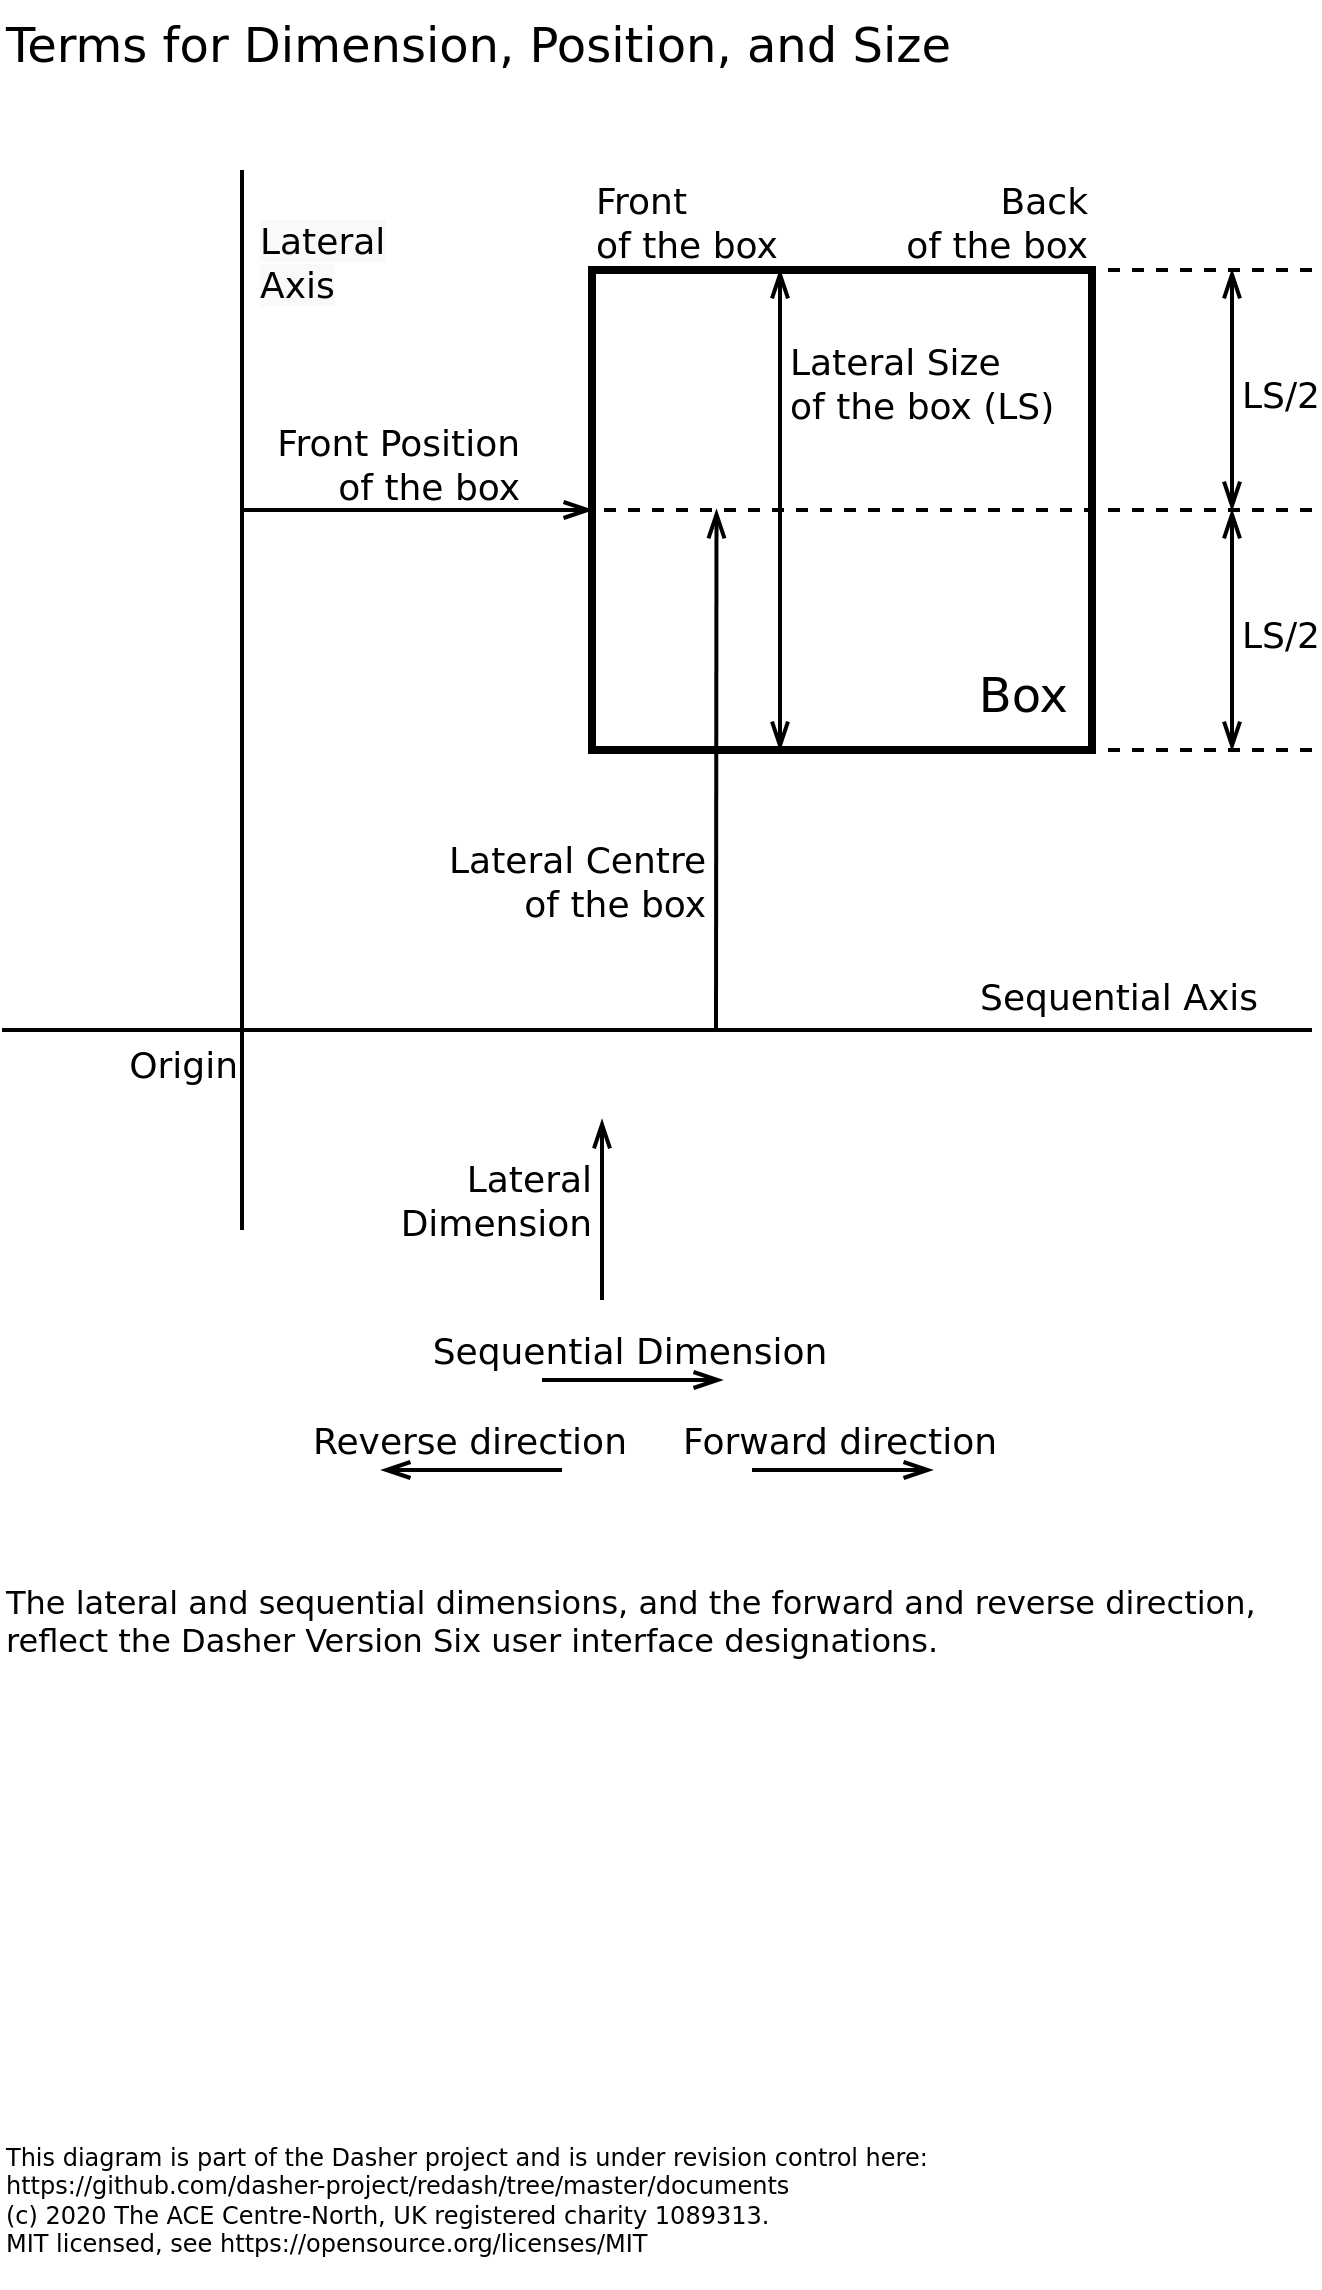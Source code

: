 <mxfile version="13.5.7" type="device"><diagram id="g4gpGZHWIscyPKEU3mQu" name="Page-1"><mxGraphModel dx="1296" dy="1176" grid="1" gridSize="10" guides="1" tooltips="1" connect="1" arrows="1" fold="1" page="1" pageScale="1" pageWidth="827" pageHeight="1169" math="0" shadow="0"><root><mxCell id="0"/><mxCell id="1" parent="0"/><mxCell id="L3-kGB9mgJet8HXjzUh9-1" value="Box" style="rounded=0;shadow=0;comic=0;labelBackgroundColor=none;strokeColor=#000000;strokeWidth=4;fillColor=none;fontFamily=DejaVu Sans;fontSize=24;fontColor=#000000;align=right;arcSize=20;spacingTop=10;spacingLeft=10;spacing=2;spacingBottom=10;spacingRight=10;points=[[0.2, 0], [0.4, 0], [0.6, 0], [0.8, 0], [0.5,1]];whiteSpace=wrap;verticalAlign=bottom;" parent="1" vertex="1"><mxGeometry x="335" y="160" width="250" height="240" as="geometry"/></mxCell><mxCell id="ACXhhaMDTXynWgi84yWd-6" value="&lt;span style=&quot;color: rgb(0 , 0 , 0) ; font-family: &amp;quot;dejavu sans&amp;quot; ; font-size: 18px ; font-style: normal ; font-weight: 400 ; letter-spacing: normal ; text-indent: 0px ; text-transform: none ; word-spacing: 0px ; background-color: rgb(248 , 249 , 250) ; display: inline ; float: none&quot;&gt;Lateral&lt;br&gt;Axis&lt;/span&gt;" style="endArrow=none;html=1;fontSize=18;strokeWidth=2;endFill=0;endSize=10;labelBackgroundColor=none;spacingTop=0;align=left;rounded=0;elbow=vertical;fontFamily=DejaVu Sans;startArrow=none;startFill=0;strokeColor=#000000;spacing=9;verticalAlign=top;" parent="1" edge="1"><mxGeometry x="-0.962" width="50" height="50" relative="1" as="geometry"><mxPoint x="160" y="110" as="sourcePoint"/><mxPoint x="160" y="640" as="targetPoint"/><mxPoint y="1" as="offset"/></mxGeometry></mxCell><mxCell id="ACXhhaMDTXynWgi84yWd-8" value="Sequential Axis" style="endArrow=none;html=1;fontSize=18;strokeWidth=2;endFill=0;endSize=10;labelBackgroundColor=none;spacingTop=0;align=right;rounded=0;elbow=vertical;fontFamily=DejaVu Sans;startArrow=none;startFill=0;verticalAlign=bottom;spacing=5;" parent="1" edge="1"><mxGeometry x="-0.928" width="50" height="50" relative="1" as="geometry"><mxPoint x="695" y="540" as="sourcePoint"/><mxPoint x="40" y="540" as="targetPoint"/><mxPoint as="offset"/></mxGeometry></mxCell><mxCell id="ACXhhaMDTXynWgi84yWd-3" value="Origin" style="rounded=0;shadow=0;comic=0;labelBackgroundColor=none;strokeWidth=2;fillColor=none;fontFamily=DejaVu Sans;fontSize=18;fontColor=#000000;align=right;arcSize=20;spacingTop=0;spacingLeft=0;spacing=2;spacingBottom=0;spacingRight=0;points=[[0.2, 0], [0.4, 0], [0.6, 0], [0.8, 0], [0.5,1]];strokeColor=none;verticalAlign=top;" parent="1" vertex="1"><mxGeometry x="60" y="540" width="100" height="30" as="geometry"/></mxCell><mxCell id="ACXhhaMDTXynWgi84yWd-9" value="" style="endArrow=none;html=1;fontSize=18;strokeWidth=2;endFill=0;endSize=10;labelBackgroundColor=none;spacingTop=-55;align=left;rounded=0;elbow=vertical;fontFamily=DejaVu Sans;startArrow=none;startFill=0;dashed=1;" parent="1" edge="1"><mxGeometry width="50" height="50" relative="1" as="geometry"><mxPoint x="695" y="160" as="sourcePoint"/><mxPoint x="585" y="160" as="targetPoint"/></mxGeometry></mxCell><mxCell id="ACXhhaMDTXynWgi84yWd-10" value="" style="endArrow=none;html=1;fontSize=18;strokeWidth=2;endFill=0;endSize=10;labelBackgroundColor=none;spacingTop=-55;align=left;rounded=0;elbow=vertical;fontFamily=DejaVu Sans;startArrow=none;startFill=0;dashed=1;" parent="1" edge="1"><mxGeometry width="50" height="50" relative="1" as="geometry"><mxPoint x="695" y="280" as="sourcePoint"/><mxPoint x="335" y="280" as="targetPoint"/></mxGeometry></mxCell><mxCell id="ACXhhaMDTXynWgi84yWd-11" value="Lateral&#10;Dimension" style="endArrow=openThin;fontSize=18;strokeWidth=2;endFill=0;endSize=10;labelBackgroundColor=none;spacingTop=0;align=right;rounded=0;elbow=vertical;fontFamily=DejaVu Sans;startArrow=none;startFill=0;startSize=10;verticalAlign=middle;spacing=5;" parent="1" edge="1"><mxGeometry x="0.111" width="50" height="50" relative="1" as="geometry"><mxPoint x="340" y="675" as="sourcePoint"/><mxPoint x="340" y="585" as="targetPoint"/><mxPoint y="-1" as="offset"/></mxGeometry></mxCell><mxCell id="ACXhhaMDTXynWgi84yWd-12" value="Lateral Size&#10;of the box (LS)" style="endArrow=openThin;fontSize=18;strokeWidth=2;endFill=0;endSize=10;labelBackgroundColor=none;spacingTop=0;align=left;rounded=0;elbow=vertical;fontFamily=DejaVu Sans;startArrow=openThin;startFill=0;startSize=10;verticalAlign=bottom;spacing=5;" parent="1" edge="1"><mxGeometry x="0.304" width="50" height="50" relative="1" as="geometry"><mxPoint x="429" y="400" as="sourcePoint"/><mxPoint x="429" y="160" as="targetPoint"/><mxPoint y="-1" as="offset"/></mxGeometry></mxCell><mxCell id="ACXhhaMDTXynWgi84yWd-14" value="Terms for Dimension, Position, and Size" style="rounded=0;shadow=0;comic=0;labelBackgroundColor=none;strokeWidth=2;fillColor=none;fontFamily=DejaVu Sans;fontSize=24;fontColor=#000000;align=left;arcSize=20;spacingTop=0;spacingLeft=0;spacing=2;spacingBottom=0;spacingRight=0;points=[[0.2, 0], [0.4, 0], [0.6, 0], [0.8, 0], [0.5,1]];strokeColor=none;" parent="1" vertex="1"><mxGeometry x="40" y="25" width="490" height="40" as="geometry"/></mxCell><mxCell id="f4PTZ5k48entD9cV8Xlv-1" value="This diagram is part of the Dasher project and is under revision control here:&#10;https://github.com/dasher-project/redash/tree/master/documents&#10;(c) 2020 The ACE Centre-North, UK registered charity 1089313.&#10;MIT licensed, see https://opensource.org/licenses/MIT&#10;" style="rounded=0;shadow=0;comic=0;labelBackgroundColor=none;strokeWidth=2;fillColor=none;fontFamily=DejaVu Sans;fontSize=12;fontColor=#000000;align=left;arcSize=20;spacingTop=0;spacingLeft=0;spacing=2;spacingBottom=0;spacingRight=0;points=[[0.2, 0], [0.4, 0], [0.6, 0], [0.8, 0], [0.5,1]];strokeColor=none;whiteSpace=wrap;verticalAlign=top;" parent="1" vertex="1"><mxGeometry x="40" y="1090" width="640" height="70" as="geometry"/></mxCell><mxCell id="L3-kGB9mgJet8HXjzUh9-2" value="Sequential Dimension" style="endArrow=openThin;fontSize=18;strokeWidth=2;endFill=0;endSize=10;labelBackgroundColor=none;spacingTop=0;align=center;rounded=0;elbow=vertical;fontFamily=DejaVu Sans;startArrow=none;startFill=0;startSize=10;verticalAlign=bottom;spacing=5;" parent="1" edge="1"><mxGeometry x="-0.027" width="50" height="50" relative="1" as="geometry"><mxPoint x="310" y="715" as="sourcePoint"/><mxPoint x="400" y="715" as="targetPoint"/><mxPoint as="offset"/></mxGeometry></mxCell><mxCell id="L3-kGB9mgJet8HXjzUh9-4" value="Lateral Centre&#10;of the box" style="endArrow=openThin;fontSize=18;strokeWidth=2;endFill=0;endSize=10;labelBackgroundColor=none;spacingTop=0;align=right;rounded=0;elbow=vertical;fontFamily=DejaVu Sans;startArrow=none;startFill=0;startSize=10;verticalAlign=bottom;entryX=0.353;entryY=0.5;entryDx=0;entryDy=0;entryPerimeter=0;spacing=5;" parent="1" edge="1"><mxGeometry x="-0.633" width="50" height="50" relative="1" as="geometry"><mxPoint x="397" y="540" as="sourcePoint"/><mxPoint x="397.25" y="280" as="targetPoint"/><mxPoint y="-1" as="offset"/></mxGeometry></mxCell><mxCell id="L3-kGB9mgJet8HXjzUh9-5" value="Front Position&#10;of the box" style="endArrow=openThin;fontSize=18;strokeWidth=2;endFill=0;endSize=10;labelBackgroundColor=none;spacingTop=0;align=right;rounded=0;elbow=vertical;fontFamily=DejaVu Sans;startArrow=none;startFill=0;startSize=10;verticalAlign=bottom;" parent="1" target="L3-kGB9mgJet8HXjzUh9-1" edge="1"><mxGeometry x="0.625" width="50" height="50" relative="1" as="geometry"><mxPoint x="160" y="280" as="sourcePoint"/><mxPoint x="395" y="370" as="targetPoint"/><mxPoint x="-1" as="offset"/></mxGeometry></mxCell><mxCell id="L3-kGB9mgJet8HXjzUh9-7" value="" style="endArrow=none;html=1;fontSize=18;strokeWidth=2;endFill=0;endSize=10;labelBackgroundColor=none;spacingTop=-55;align=left;rounded=0;elbow=vertical;fontFamily=DejaVu Sans;startArrow=none;startFill=0;dashed=1;" parent="1" edge="1"><mxGeometry width="50" height="50" relative="1" as="geometry"><mxPoint x="695" y="400.0" as="sourcePoint"/><mxPoint x="585" y="400.0" as="targetPoint"/></mxGeometry></mxCell><mxCell id="L3-kGB9mgJet8HXjzUh9-8" value="LS/2" style="endArrow=openThin;fontSize=18;strokeWidth=2;endFill=0;endSize=10;labelBackgroundColor=none;spacingTop=0;align=left;rounded=0;elbow=vertical;fontFamily=DejaVu Sans;startArrow=openThin;startFill=0;startSize=10;verticalAlign=bottom;spacing=5;" parent="1" edge="1"><mxGeometry x="0.304" width="50" height="50" relative="1" as="geometry"><mxPoint x="655" y="160" as="sourcePoint"/><mxPoint x="655" y="280" as="targetPoint"/><mxPoint y="-1" as="offset"/></mxGeometry></mxCell><mxCell id="L3-kGB9mgJet8HXjzUh9-9" value="LS/2" style="endArrow=openThin;fontSize=18;strokeWidth=2;endFill=0;endSize=10;labelBackgroundColor=none;spacingTop=0;align=left;rounded=0;elbow=vertical;fontFamily=DejaVu Sans;startArrow=openThin;startFill=0;startSize=10;verticalAlign=bottom;spacing=5;" parent="1" edge="1"><mxGeometry x="0.304" width="50" height="50" relative="1" as="geometry"><mxPoint x="655" y="280" as="sourcePoint"/><mxPoint x="655" y="400" as="targetPoint"/><mxPoint y="-1" as="offset"/></mxGeometry></mxCell><mxCell id="L3-kGB9mgJet8HXjzUh9-10" value="Front&#10;of the box" style="rounded=0;shadow=0;comic=0;labelBackgroundColor=none;strokeWidth=2;fillColor=none;fontFamily=DejaVu Sans;fontSize=18;fontColor=#000000;align=left;arcSize=20;spacingTop=0;spacingLeft=0;spacing=2;spacingBottom=0;spacingRight=0;points=[[0.2, 0], [0.4, 0], [0.6, 0], [0.8, 0], [0.5,1]];strokeColor=none;" parent="1" vertex="1"><mxGeometry x="335" y="120" width="70" height="30" as="geometry"/></mxCell><mxCell id="L3-kGB9mgJet8HXjzUh9-11" value="Back&#10;of the box" style="rounded=0;shadow=0;comic=0;labelBackgroundColor=none;strokeWidth=2;fillColor=none;fontFamily=DejaVu Sans;fontSize=18;fontColor=#000000;align=right;arcSize=20;spacingTop=0;spacingLeft=0;spacing=2;spacingBottom=0;spacingRight=0;points=[[0.2, 0], [0.4, 0], [0.6, 0], [0.8, 0], [0.5,1]];strokeColor=none;" parent="1" vertex="1"><mxGeometry x="515" y="120" width="70" height="30" as="geometry"/></mxCell><mxCell id="WopVADwZLfe_lMqK0201-1" value="The lateral and sequential dimensions, and the forward and reverse direction, reflect the Dasher Version Six user interface designations." style="rounded=0;shadow=0;comic=0;labelBackgroundColor=none;strokeWidth=2;fillColor=none;fontFamily=DejaVu Sans;fontSize=16;fontColor=#000000;align=left;arcSize=20;spacingTop=0;spacingLeft=0;spacing=2;spacingBottom=0;spacingRight=0;points=[[0.2, 0], [0.4, 0], [0.6, 0], [0.8, 0], [0.5,1]];strokeColor=none;whiteSpace=wrap;verticalAlign=top;html=1;" parent="1" vertex="1"><mxGeometry x="40" y="810" width="640" height="250" as="geometry"/></mxCell><mxCell id="WopVADwZLfe_lMqK0201-2" value="Forward direction" style="endArrow=openThin;fontSize=18;strokeWidth=2;endFill=0;endSize=10;labelBackgroundColor=none;spacingTop=0;align=center;rounded=0;elbow=vertical;fontFamily=DejaVu Sans;startArrow=none;startFill=0;startSize=10;verticalAlign=bottom;spacing=5;" parent="1" edge="1"><mxGeometry x="-0.027" width="50" height="50" relative="1" as="geometry"><mxPoint x="415" y="760" as="sourcePoint"/><mxPoint x="505" y="760" as="targetPoint"/><mxPoint as="offset"/></mxGeometry></mxCell><mxCell id="WopVADwZLfe_lMqK0201-3" value="Reverse direction" style="endArrow=none;fontSize=18;strokeWidth=2;endFill=0;endSize=10;labelBackgroundColor=none;spacingTop=0;align=center;rounded=0;elbow=vertical;fontFamily=DejaVu Sans;startArrow=openThin;startFill=0;startSize=10;verticalAlign=bottom;spacing=5;" parent="1" edge="1"><mxGeometry x="-0.027" width="50" height="50" relative="1" as="geometry"><mxPoint x="230" y="760" as="sourcePoint"/><mxPoint x="320" y="760" as="targetPoint"/><mxPoint as="offset"/></mxGeometry></mxCell></root></mxGraphModel></diagram></mxfile>